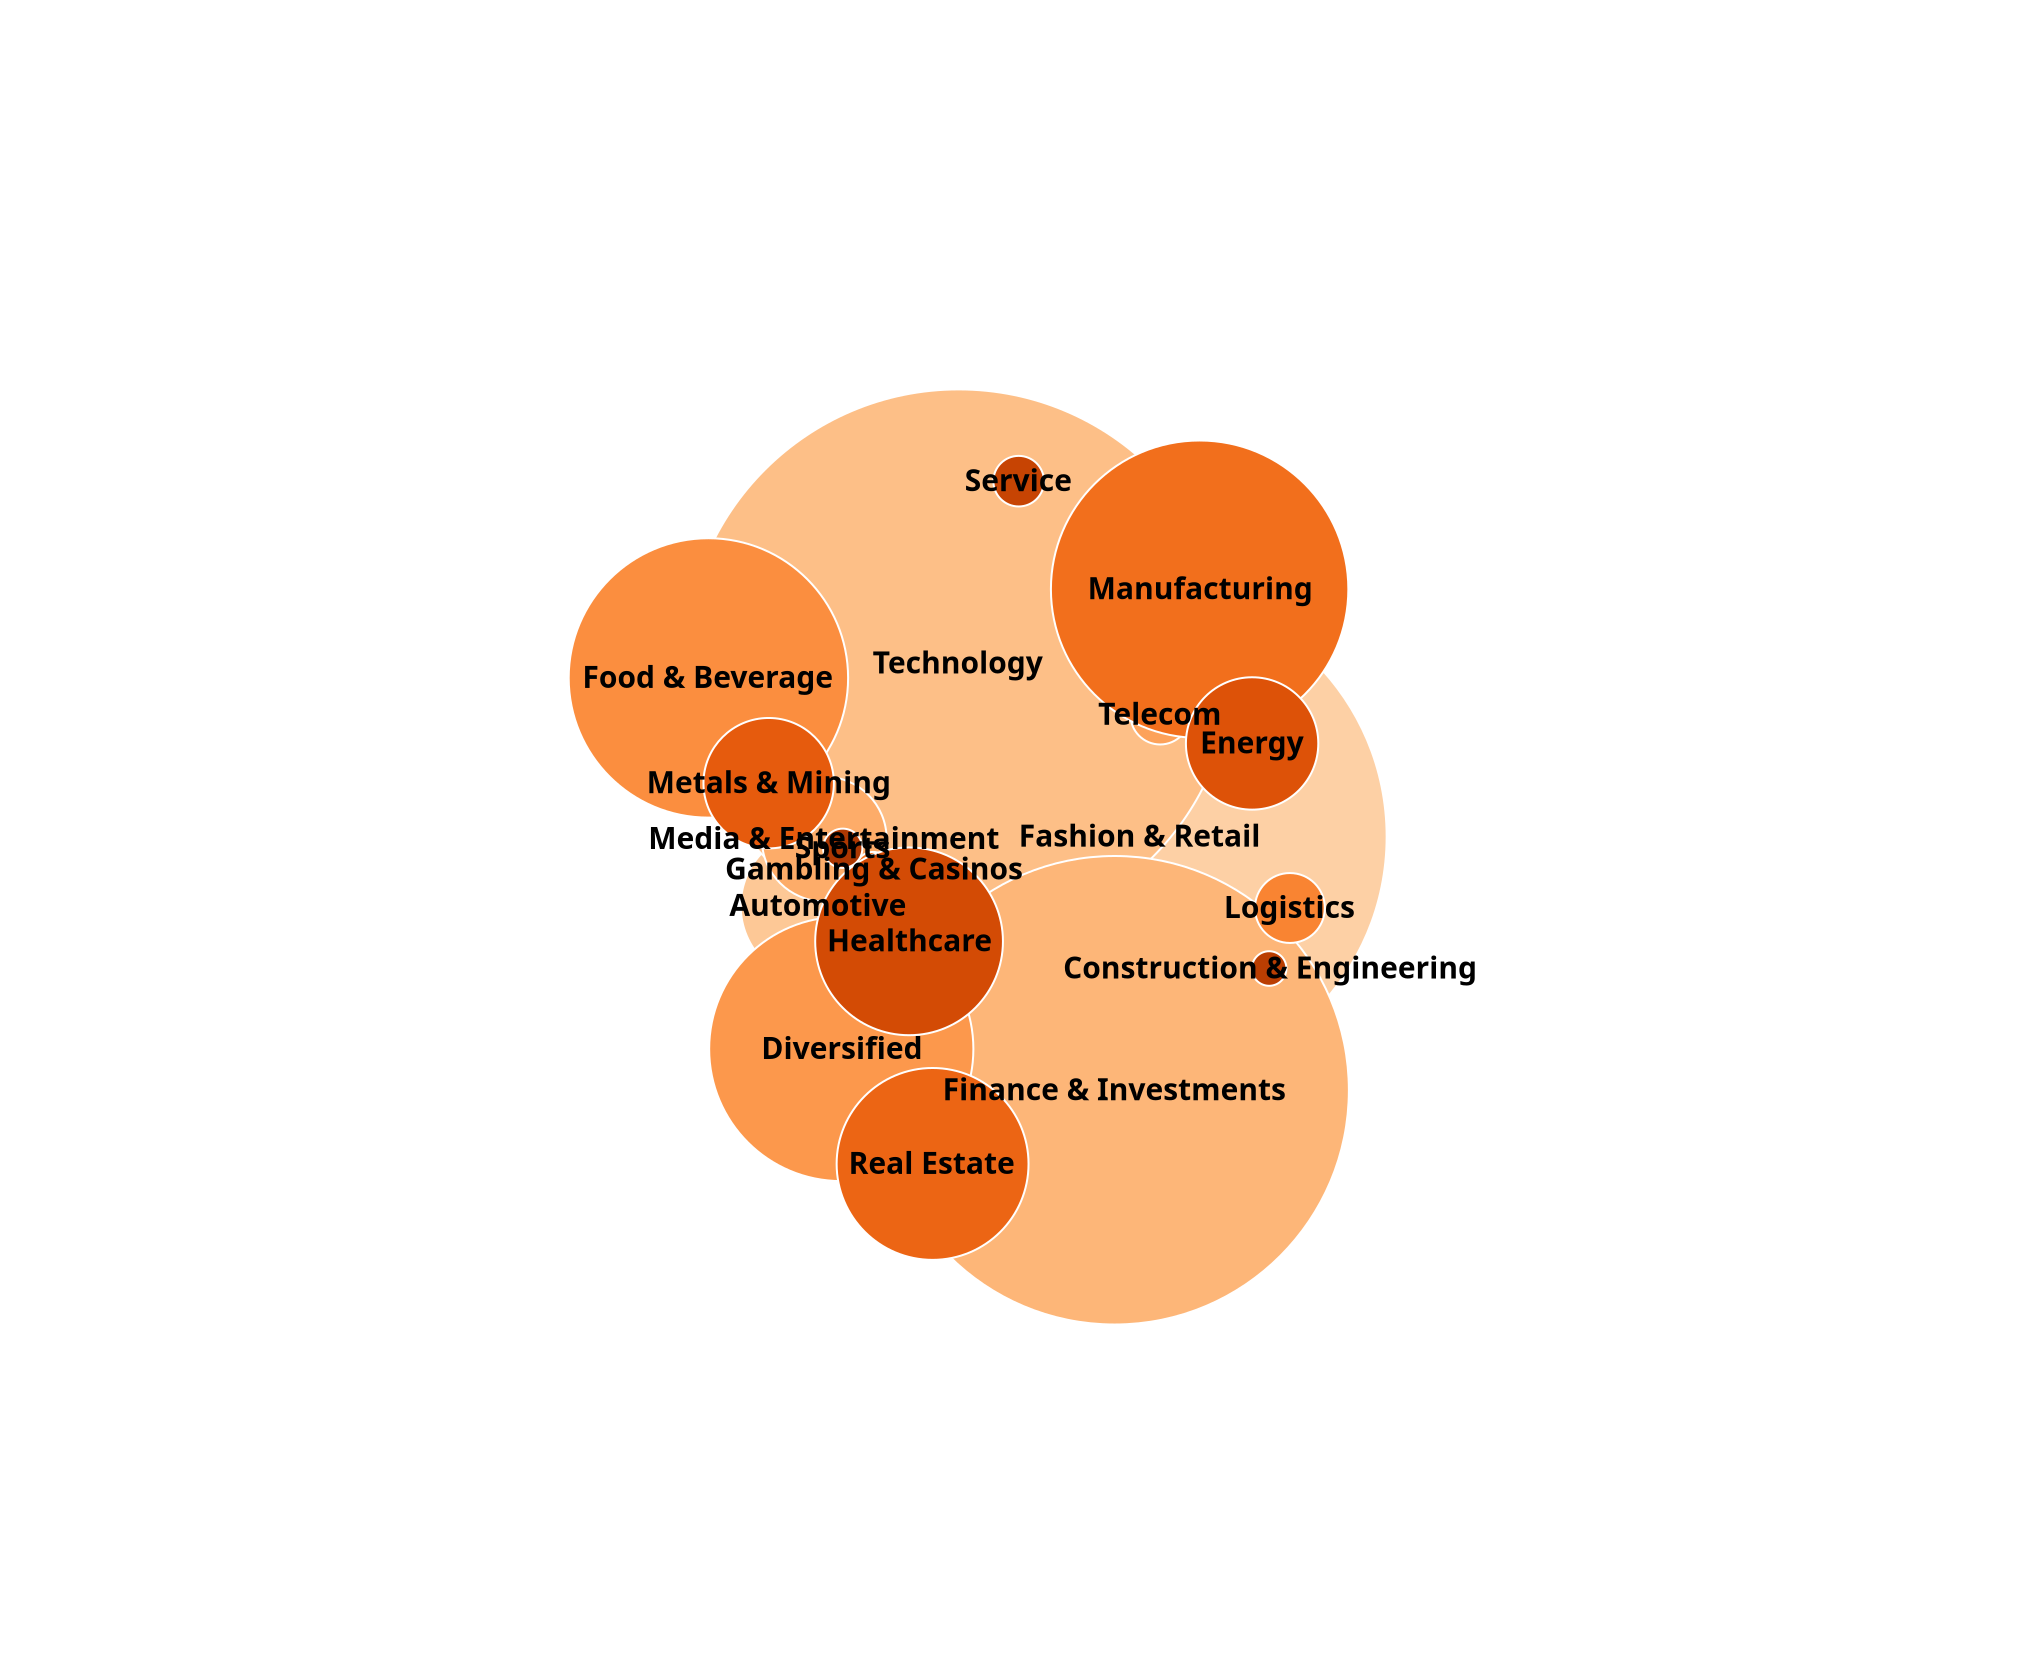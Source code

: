 {
    "$schema": "https://vega.github.io/schema/vega/v5.json",
    "width": 1000,
    "height": 800,
    "padding": { "left": 5, "right": 5, "top": 20, "bottom": 20 },
    "autosize": "none",
    "signals": [
        { "name": "cx", "update": "width / 2" },
        { "name": "cy", "update": "height / 2" },
        {
            "name": "gravityX",
            "value": 0.2,
            "bind": { "input": "range", "min": 0, "max": 1 }
        },
        {
            "name": "gravityY",
            "value": 0.1,
            "bind": { "input": "range", "min": 0, "max": 1 }
        }
    ],
    "data": [{
        "name": "table",
        "values": [
            { "category": "Fashion & Retail", "amount": 1698800 },
            { "category": "Automotive", "amount": 525300 },
            { "category": "Technology", "amount": 1877900 },
            { "category": "Finance & Investments", "amount": 1605100 },
            { "category": "Media & Entertainment", "amount": 427500 },
            { "category": "Telecom", "amount": 203500 },
            { "category": "Diversified", "amount": 905200 },
            { "category": "Food & Beverage", "amount": 957200 },
            { "category": "Logistics", "amount": 239500 },
            { "category": "Gambling & Casinos", "amount": 120500 },
            { "category": "Manufacturing", "amount": 1019000 },
            { "category": "Real Estate", "amount": 657400 },
            { "category": "Metals & Mining", "amount": 446800 },
            { "category": "Energy", "amount": 453500 },
            { "category": "Healthcare", "amount": 643200 },
            { "category": "Service", "amount": 173400 },
            { "category": "Construction & Engineering", "amount": 118500 },
            { "category": "Sports", "amount": 134500 }
        ]
    }],
    "scales": [{
            "name": "size",
            "domain": { "data": "table", "field": "amount" },
            "range": [0.01, 0.02]
        },
        {
            "name": "color",
            "type": "ordinal",
            "domain": { "data": "table", "field": "category" },
            "range": { "scheme": "oranges" }
        }
    ],
    "marks": [{
            "name": "nodes",
            "type": "symbol",
            "from": { "data": "table" },
            "encode": {
                "enter": {
                    "fill": { "scale": "color", "field": "category" },
                    "xfocus": { "signal": "cx" },
                    "yfocus": { "signal": "cy" }
                },
                "update": {
                    "size": { "signal": "pow(2 * datum.amount, 2)", "scale": "size" },
                    "stroke": { "value": "white" },
                    "strokeWidth": { "value": 1 },
                    "tooltip": { "signal": "datum.category + ' : $' + format(datum.amount, ',') + ' bn'" }
                }
            },
            "transform": [{
                "type": "force",
                "iterations": 100,
                "static": false,
                "forces": [
                    { "force": "collide", "iterations": 2, "radius": { "expr": "sqrt(datum.size) / 2" } },
                    { "force": "center", "x": { "signal": "cx" }, "y": { "signal": "cy" } },
                    { "force": "x", "x": "xfocus", "strength": { "signal": "gravityX" } },
                    { "force": "y", "y": "yfocus", "strength": { "signal": "gravityY" } }
                ]
            }]
        },
        {
            "type": "text",
            "from": { "data": "nodes" },
            "encode": {
                "enter": {
                    "align": { "value": "center" },
                    "baseline": { "value": "middle" },
                    "fontSize": { "value": 15 },
                    "fontWeight": { "value": "bold" },
                    "fill": { "value": "black" },
                    "text": { "field": "datum.category" }
                },
                "update": {
                    "x": { "field": "x" },
                    "y": { "field": "y" }
                }
            }
        }
    ]
}